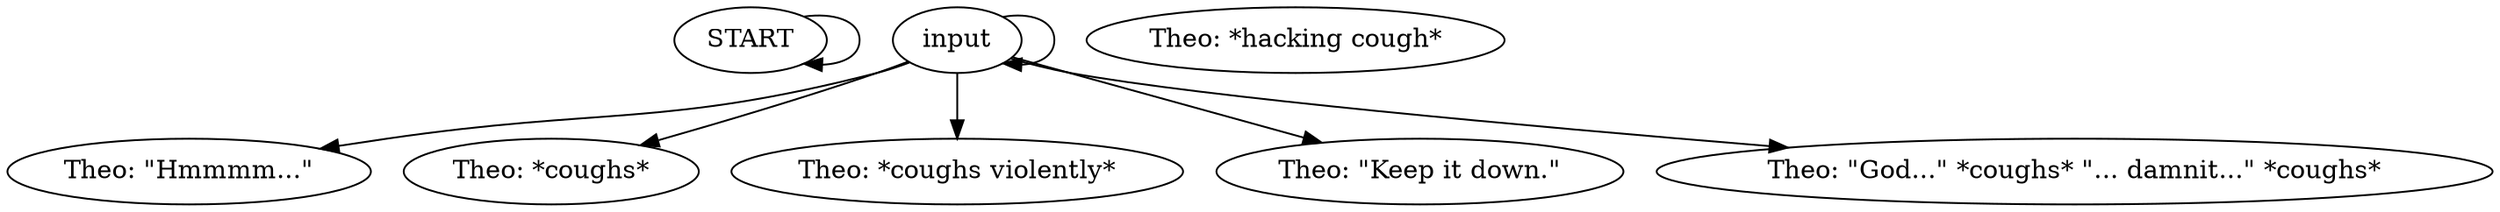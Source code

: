 # WHIRLING F1 / THEO barks
# Theo barks:
# ==================================================
digraph G {
	  0 [label="START"];
	  1 [label="input"];
	  2 [label="Theo: \"Hmmmm...\""];
	  3 [label="Theo: *hacking cough*"];
	  4 [label="Theo: *coughs*"];
	  5 [label="Theo: *coughs violently*"];
	  6 [label="Theo: \"Keep it down.\""];
	  7 [label="Theo: \"God...\" *coughs* \"... damnit...\" *coughs*"];
	  0 -> 0
	  1 -> 1
	  1 -> 2
	  1 -> 4
	  1 -> 5
	  1 -> 6
	  1 -> 7
}

